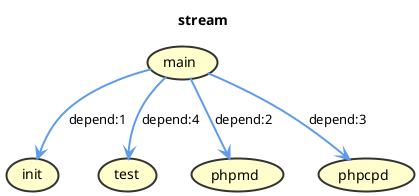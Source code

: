 @startuml
title stream
skinparam ArrowFontColor Black
skinparam ArrowThickness 2
skinparam UseCaseBackgroundColor #FFFECC
skinparam UseCaseBorderColor #333333
skinparam UseCaseBorderThickness 2
skinparam UseCaseFontColor Black

(main)
(init)
(test)
(phpmd)
(phpcpd)

(main)-[#5D9CEC]->(init) : depend:1
(main)-[#5D9CEC]->(phpmd) : depend:2
(main)-[#5D9CEC]->(phpcpd) : depend:3
(main)-[#5D9CEC]->(test) : depend:4

@enduml
